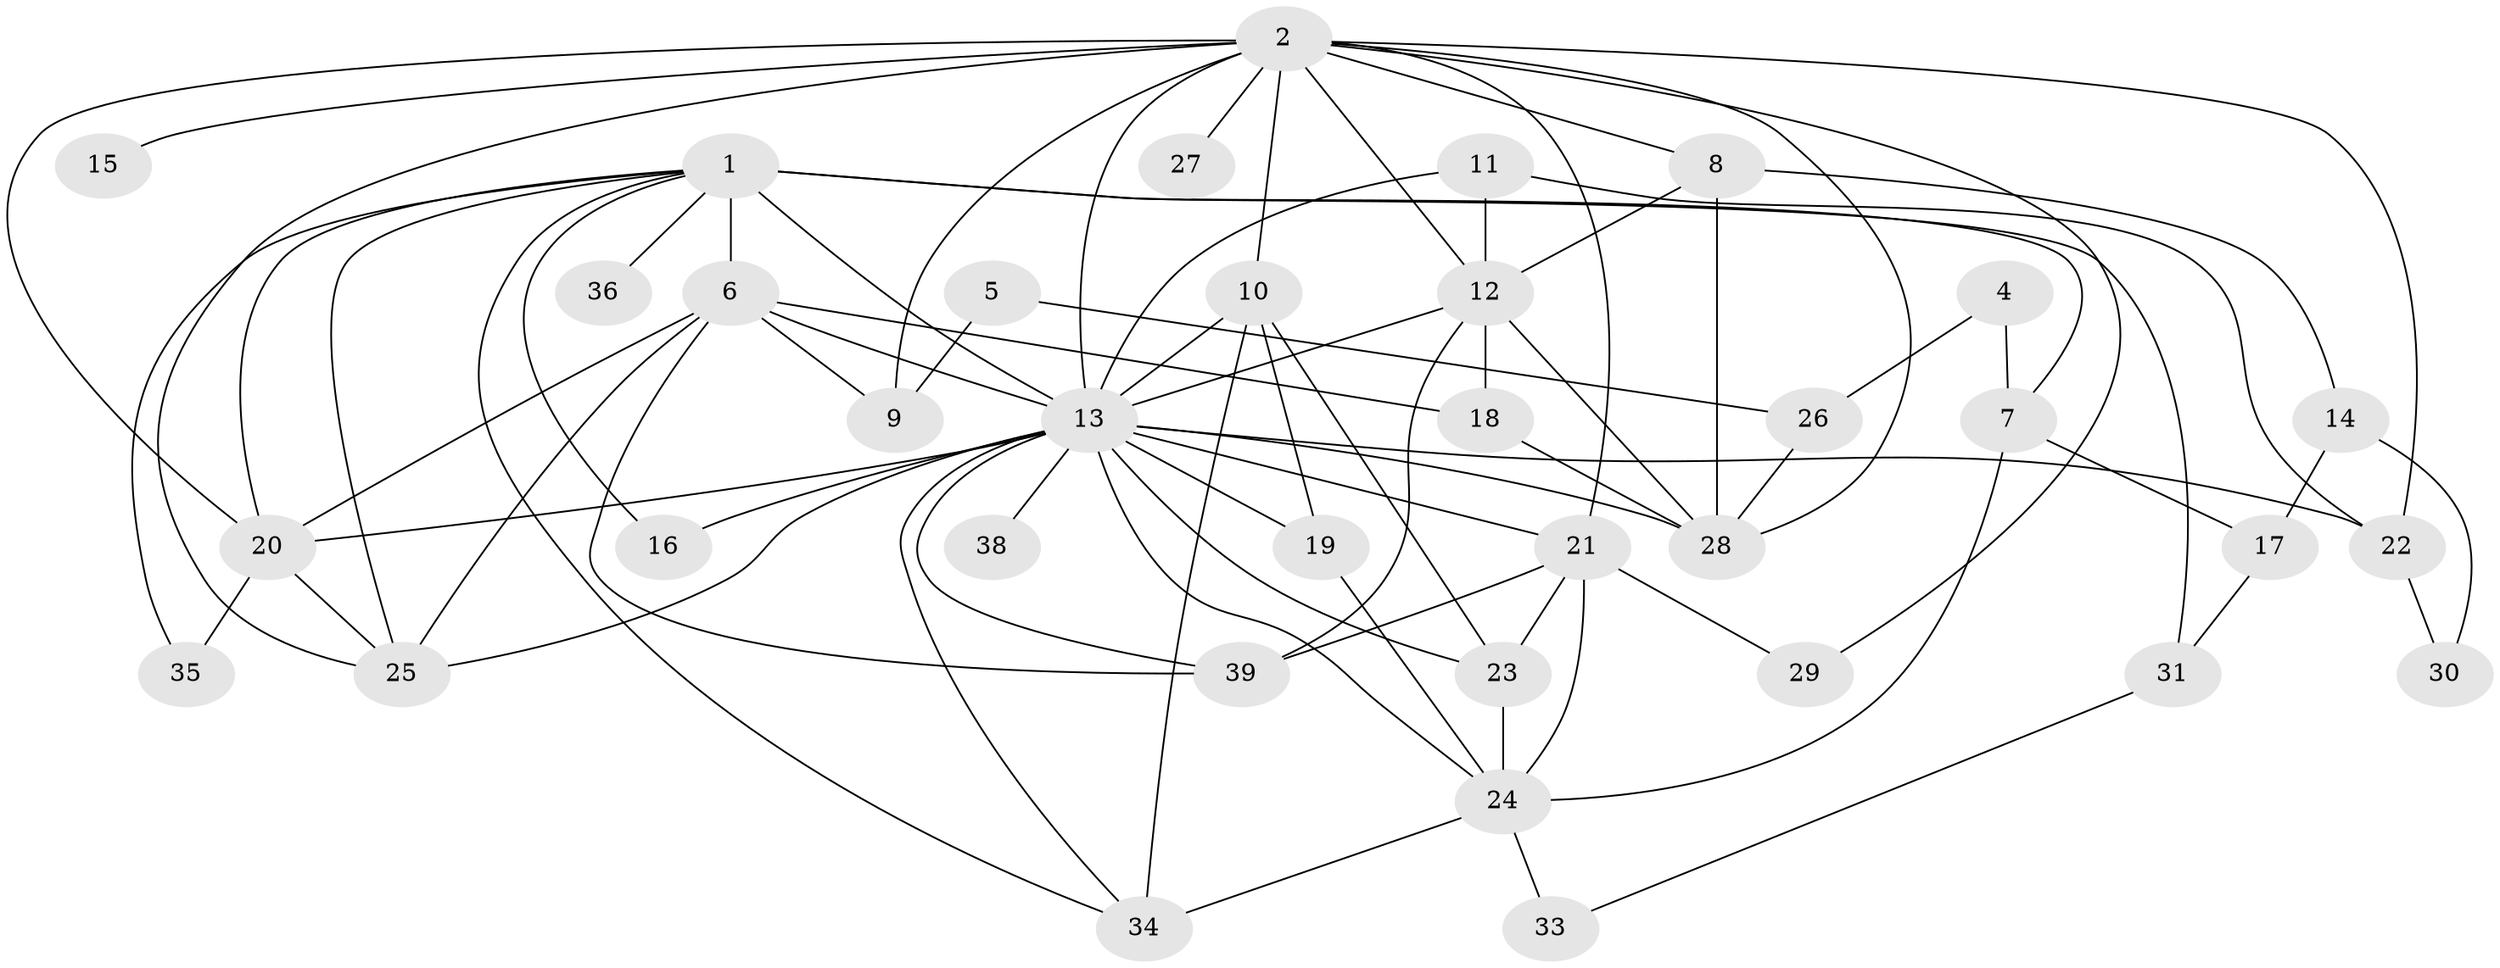 // original degree distribution, {5: 0.09285714285714286, 3: 0.22142857142857142, 0: 0.05714285714285714, 2: 0.22857142857142856, 1: 0.17142857142857143, 4: 0.15, 7: 0.04285714285714286, 6: 0.02857142857142857, 8: 0.007142857142857143}
// Generated by graph-tools (version 1.1) at 2025/48/03/04/25 22:48:00]
// undirected, 36 vertices, 78 edges
graph export_dot {
  node [color=gray90,style=filled];
  1;
  2;
  4;
  5;
  6;
  7;
  8;
  9;
  10;
  11;
  12;
  13;
  14;
  15;
  16;
  17;
  18;
  19;
  20;
  21;
  22;
  23;
  24;
  25;
  26;
  27;
  28;
  29;
  30;
  31;
  33;
  34;
  35;
  36;
  38;
  39;
  1 -- 6 [weight=3.0];
  1 -- 7 [weight=1.0];
  1 -- 13 [weight=4.0];
  1 -- 16 [weight=1.0];
  1 -- 20 [weight=1.0];
  1 -- 25 [weight=1.0];
  1 -- 31 [weight=1.0];
  1 -- 34 [weight=1.0];
  1 -- 35 [weight=1.0];
  1 -- 36 [weight=1.0];
  2 -- 8 [weight=1.0];
  2 -- 9 [weight=2.0];
  2 -- 10 [weight=2.0];
  2 -- 12 [weight=1.0];
  2 -- 13 [weight=2.0];
  2 -- 15 [weight=1.0];
  2 -- 20 [weight=1.0];
  2 -- 21 [weight=1.0];
  2 -- 22 [weight=2.0];
  2 -- 25 [weight=1.0];
  2 -- 27 [weight=1.0];
  2 -- 28 [weight=2.0];
  2 -- 29 [weight=1.0];
  4 -- 7 [weight=1.0];
  4 -- 26 [weight=1.0];
  5 -- 9 [weight=2.0];
  5 -- 26 [weight=1.0];
  6 -- 9 [weight=1.0];
  6 -- 13 [weight=2.0];
  6 -- 18 [weight=1.0];
  6 -- 20 [weight=1.0];
  6 -- 25 [weight=1.0];
  6 -- 39 [weight=4.0];
  7 -- 17 [weight=2.0];
  7 -- 24 [weight=1.0];
  8 -- 12 [weight=1.0];
  8 -- 14 [weight=1.0];
  8 -- 28 [weight=3.0];
  10 -- 13 [weight=3.0];
  10 -- 19 [weight=1.0];
  10 -- 23 [weight=1.0];
  10 -- 34 [weight=3.0];
  11 -- 12 [weight=3.0];
  11 -- 13 [weight=1.0];
  11 -- 22 [weight=1.0];
  12 -- 13 [weight=3.0];
  12 -- 18 [weight=1.0];
  12 -- 28 [weight=4.0];
  12 -- 39 [weight=1.0];
  13 -- 16 [weight=1.0];
  13 -- 19 [weight=1.0];
  13 -- 20 [weight=1.0];
  13 -- 21 [weight=1.0];
  13 -- 22 [weight=2.0];
  13 -- 23 [weight=2.0];
  13 -- 24 [weight=1.0];
  13 -- 25 [weight=3.0];
  13 -- 28 [weight=1.0];
  13 -- 34 [weight=2.0];
  13 -- 38 [weight=1.0];
  13 -- 39 [weight=1.0];
  14 -- 17 [weight=1.0];
  14 -- 30 [weight=1.0];
  17 -- 31 [weight=1.0];
  18 -- 28 [weight=1.0];
  19 -- 24 [weight=1.0];
  20 -- 25 [weight=1.0];
  20 -- 35 [weight=1.0];
  21 -- 23 [weight=1.0];
  21 -- 24 [weight=1.0];
  21 -- 29 [weight=1.0];
  21 -- 39 [weight=1.0];
  22 -- 30 [weight=1.0];
  23 -- 24 [weight=1.0];
  24 -- 33 [weight=1.0];
  24 -- 34 [weight=1.0];
  26 -- 28 [weight=2.0];
  31 -- 33 [weight=1.0];
}
